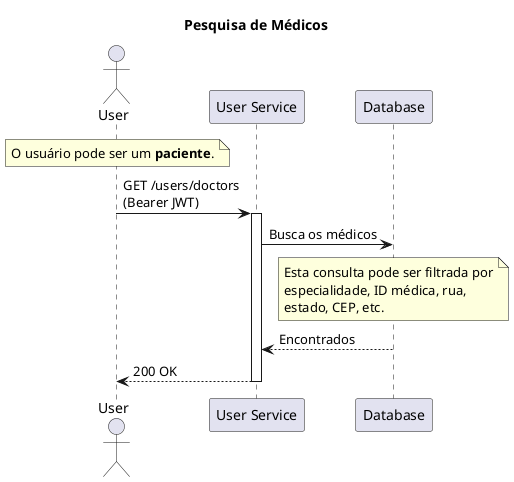 @startuml search_doctors

title Pesquisa de Médicos

actor "User" as user
participant "User Service" as user_service
participant "Database" as database

note over user
O usuário pode ser um **paciente**.
end note

user -> user_service: GET /users/doctors\n(Bearer JWT)
activate user_service
user_service -> database: Busca os médicos

note over database
Esta consulta pode ser filtrada por
especialidade, ID médica, rua,
estado, CEP, etc.
end note

database --> user_service: Encontrados
user_service --> user: 200 OK
deactivate user_service

@enduml